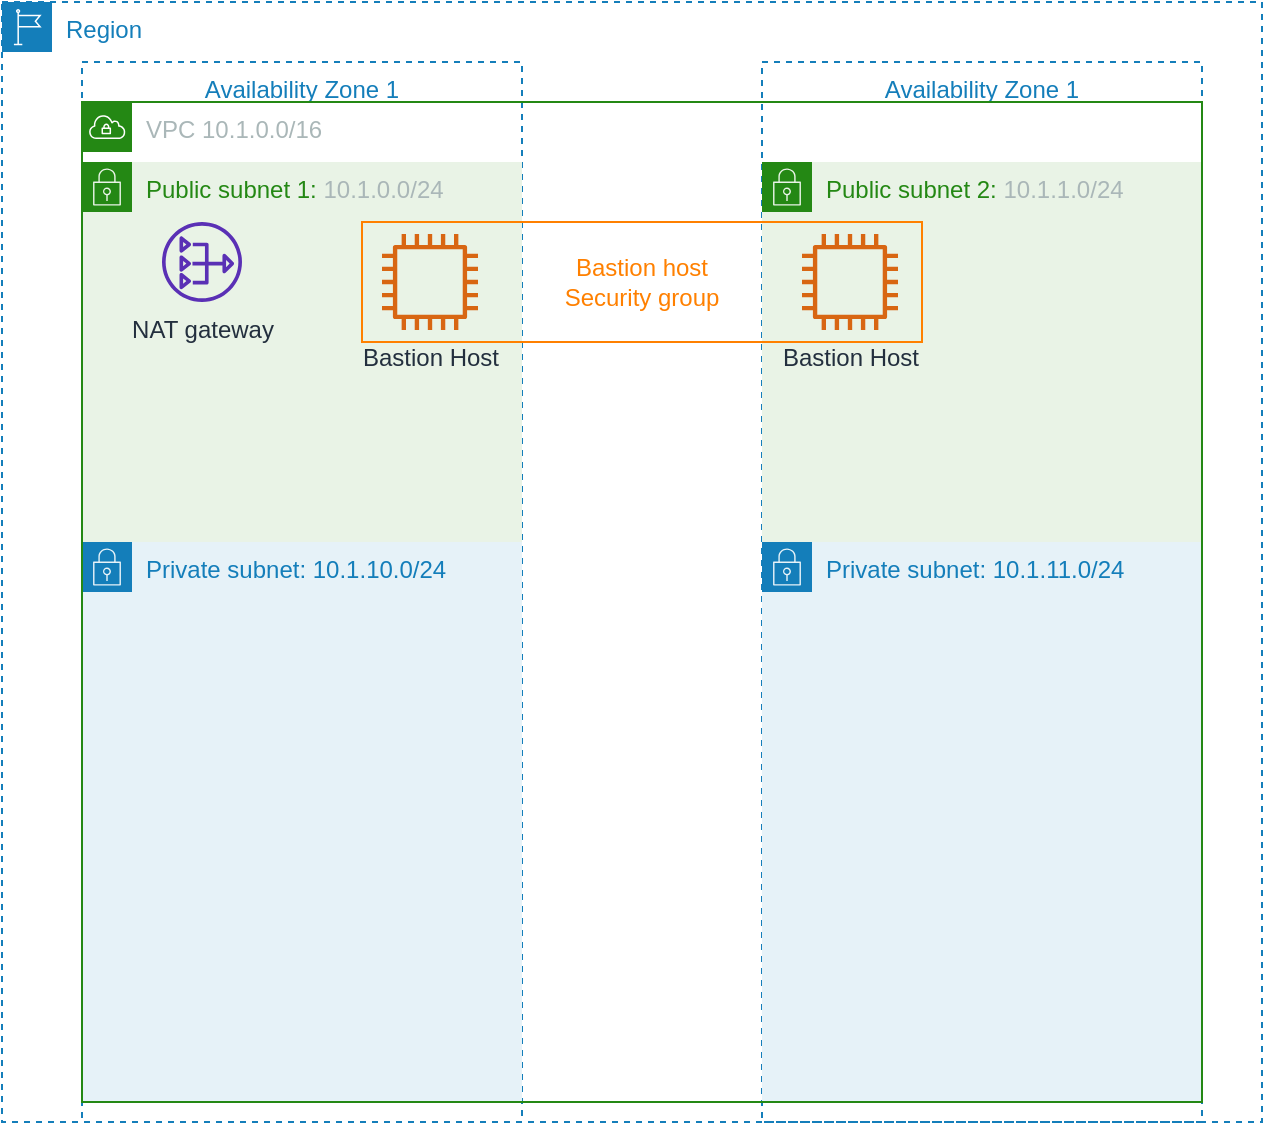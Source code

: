 <mxfile version="14.6.6" type="github">
  <diagram id="u9FKLsVg8pBpYdGfwedF" name="Page-1">
    <mxGraphModel dx="985" dy="637" grid="1" gridSize="10" guides="1" tooltips="1" connect="1" arrows="1" fold="1" page="1" pageScale="1" pageWidth="850" pageHeight="1100" math="0" shadow="0">
      <root>
        <mxCell id="0" />
        <mxCell id="1" parent="0" />
        <mxCell id="VXZvzRUWFOhrga0exHDA-3" value="Region" style="points=[[0,0],[0.25,0],[0.5,0],[0.75,0],[1,0],[1,0.25],[1,0.5],[1,0.75],[1,1],[0.75,1],[0.5,1],[0.25,1],[0,1],[0,0.75],[0,0.5],[0,0.25]];outlineConnect=0;gradientColor=none;html=1;whiteSpace=wrap;fontSize=12;fontStyle=0;shape=mxgraph.aws4.group;grIcon=mxgraph.aws4.group_region;strokeColor=#147EBA;fillColor=none;verticalAlign=top;align=left;spacingLeft=30;fontColor=#147EBA;dashed=1;" parent="1" vertex="1">
          <mxGeometry x="100" y="50" width="630" height="560" as="geometry" />
        </mxCell>
        <mxCell id="VXZvzRUWFOhrga0exHDA-4" value="Availability Zone 1" style="fillColor=none;strokeColor=#147EBA;dashed=1;verticalAlign=top;fontStyle=0;fontColor=#147EBA;" parent="1" vertex="1">
          <mxGeometry x="140" y="80" width="220" height="530" as="geometry" />
        </mxCell>
        <mxCell id="VXZvzRUWFOhrga0exHDA-5" value="Availability Zone 1" style="fillColor=none;strokeColor=#147EBA;dashed=1;verticalAlign=top;fontStyle=0;fontColor=#147EBA;" parent="1" vertex="1">
          <mxGeometry x="480" y="80" width="220" height="530" as="geometry" />
        </mxCell>
        <mxCell id="VXZvzRUWFOhrga0exHDA-8" value="Public subnet 1:&amp;nbsp;&lt;span style=&quot;color: rgb(170 , 183 , 184)&quot;&gt;10.1.0.0/24&lt;/span&gt;" style="points=[[0,0],[0.25,0],[0.5,0],[0.75,0],[1,0],[1,0.25],[1,0.5],[1,0.75],[1,1],[0.75,1],[0.5,1],[0.25,1],[0,1],[0,0.75],[0,0.5],[0,0.25]];outlineConnect=0;gradientColor=none;html=1;whiteSpace=wrap;fontSize=12;fontStyle=0;shape=mxgraph.aws4.group;grIcon=mxgraph.aws4.group_security_group;grStroke=0;strokeColor=#248814;fillColor=#E9F3E6;verticalAlign=top;align=left;spacingLeft=30;fontColor=#248814;dashed=0;" parent="1" vertex="1">
          <mxGeometry x="140" y="130" width="220" height="190" as="geometry" />
        </mxCell>
        <mxCell id="VXZvzRUWFOhrga0exHDA-9" value="Public subnet 2:&amp;nbsp;&lt;span style=&quot;color: rgb(170 , 183 , 184)&quot;&gt;10.1.1.0/24&lt;/span&gt;" style="points=[[0,0],[0.25,0],[0.5,0],[0.75,0],[1,0],[1,0.25],[1,0.5],[1,0.75],[1,1],[0.75,1],[0.5,1],[0.25,1],[0,1],[0,0.75],[0,0.5],[0,0.25]];outlineConnect=0;gradientColor=none;html=1;whiteSpace=wrap;fontSize=12;fontStyle=0;shape=mxgraph.aws4.group;grIcon=mxgraph.aws4.group_security_group;grStroke=0;strokeColor=#248814;fillColor=#E9F3E6;verticalAlign=top;align=left;spacingLeft=30;fontColor=#248814;dashed=0;" parent="1" vertex="1">
          <mxGeometry x="480" y="130" width="220" height="190" as="geometry" />
        </mxCell>
        <mxCell id="VXZvzRUWFOhrga0exHDA-10" value="Private subnet: 10.1.10.0/24" style="points=[[0,0],[0.25,0],[0.5,0],[0.75,0],[1,0],[1,0.25],[1,0.5],[1,0.75],[1,1],[0.75,1],[0.5,1],[0.25,1],[0,1],[0,0.75],[0,0.5],[0,0.25]];outlineConnect=0;gradientColor=none;html=1;whiteSpace=wrap;fontSize=12;fontStyle=0;shape=mxgraph.aws4.group;grIcon=mxgraph.aws4.group_security_group;grStroke=0;strokeColor=#147EBA;fillColor=#E6F2F8;verticalAlign=top;align=left;spacingLeft=30;fontColor=#147EBA;dashed=0;" parent="1" vertex="1">
          <mxGeometry x="140" y="320" width="220" height="280" as="geometry" />
        </mxCell>
        <mxCell id="VXZvzRUWFOhrga0exHDA-11" value="Private subnet: 10.1.11.0/24" style="points=[[0,0],[0.25,0],[0.5,0],[0.75,0],[1,0],[1,0.25],[1,0.5],[1,0.75],[1,1],[0.75,1],[0.5,1],[0.25,1],[0,1],[0,0.75],[0,0.5],[0,0.25]];outlineConnect=0;gradientColor=none;html=1;whiteSpace=wrap;fontSize=12;fontStyle=0;shape=mxgraph.aws4.group;grIcon=mxgraph.aws4.group_security_group;grStroke=0;strokeColor=#147EBA;fillColor=#E6F2F8;verticalAlign=top;align=left;spacingLeft=30;fontColor=#147EBA;dashed=0;" parent="1" vertex="1">
          <mxGeometry x="480" y="320" width="220" height="280" as="geometry" />
        </mxCell>
        <mxCell id="VXZvzRUWFOhrga0exHDA-2" value="VPC 10.1.0.0/16" style="points=[[0,0],[0.25,0],[0.5,0],[0.75,0],[1,0],[1,0.25],[1,0.5],[1,0.75],[1,1],[0.75,1],[0.5,1],[0.25,1],[0,1],[0,0.75],[0,0.5],[0,0.25]];outlineConnect=0;gradientColor=none;html=1;whiteSpace=wrap;fontSize=12;fontStyle=0;shape=mxgraph.aws4.group;grIcon=mxgraph.aws4.group_vpc;strokeColor=#248814;fillColor=none;verticalAlign=top;align=left;spacingLeft=30;fontColor=#AAB7B8;dashed=0;" parent="1" vertex="1">
          <mxGeometry x="140" y="100" width="560" height="500" as="geometry" />
        </mxCell>
        <object label="NAT gateway" id="VXZvzRUWFOhrga0exHDA-12">
          <mxCell style="outlineConnect=0;fontColor=#232F3E;gradientColor=none;fillColor=#5A30B5;strokeColor=none;dashed=0;verticalLabelPosition=bottom;verticalAlign=top;align=center;html=1;fontSize=12;fontStyle=0;aspect=fixed;pointerEvents=1;shape=mxgraph.aws4.nat_gateway;" parent="1" vertex="1">
            <mxGeometry x="180" y="160" width="40" height="40" as="geometry" />
          </mxCell>
        </object>
        <mxCell id="RnxNaqftta5tT5k2kuue-2" value="Bastion Host" style="outlineConnect=0;fontColor=#232F3E;gradientColor=none;fillColor=#D86613;strokeColor=none;dashed=0;verticalLabelPosition=bottom;verticalAlign=top;align=center;html=1;fontSize=12;fontStyle=0;aspect=fixed;pointerEvents=1;shape=mxgraph.aws4.instance2;labelBackgroundColor=none;" vertex="1" parent="1">
          <mxGeometry x="290" y="166" width="48" height="48" as="geometry" />
        </mxCell>
        <mxCell id="RnxNaqftta5tT5k2kuue-3" value="Bastion Host" style="outlineConnect=0;fontColor=#232F3E;gradientColor=none;fillColor=#D86613;strokeColor=none;dashed=0;verticalLabelPosition=bottom;verticalAlign=top;align=center;html=1;fontSize=12;fontStyle=0;aspect=fixed;pointerEvents=1;shape=mxgraph.aws4.instance2;labelBackgroundColor=none;" vertex="1" parent="1">
          <mxGeometry x="500" y="166" width="48" height="48" as="geometry" />
        </mxCell>
        <mxCell id="RnxNaqftta5tT5k2kuue-1" value="Bastion host &lt;br&gt;Security group" style="rounded=0;labelBackgroundColor=none;fillColor=none;strokeColor=#FF8000;labelBorderColor=none;whiteSpace=wrap;html=1;spacingTop=0;fontColor=#FF8000;" vertex="1" parent="1">
          <mxGeometry x="280" y="160" width="280" height="60" as="geometry" />
        </mxCell>
      </root>
    </mxGraphModel>
  </diagram>
</mxfile>
